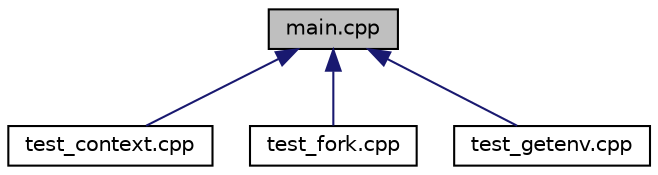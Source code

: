 digraph "main.cpp"
{
  edge [fontname="Helvetica",fontsize="10",labelfontname="Helvetica",labelfontsize="10"];
  node [fontname="Helvetica",fontsize="10",shape=record];
  Node1 [label="main.cpp",height=0.2,width=0.4,color="black", fillcolor="grey75", style="filled", fontcolor="black"];
  Node1 -> Node2 [dir="back",color="midnightblue",fontsize="10",style="solid",fontname="Helvetica"];
  Node2 [label="test_context.cpp",height=0.2,width=0.4,color="black", fillcolor="white", style="filled",URL="$test__context_8cpp.html",tooltip="Tests for the getenv library (context part) "];
  Node1 -> Node3 [dir="back",color="midnightblue",fontsize="10",style="solid",fontname="Helvetica"];
  Node3 [label="test_fork.cpp",height=0.2,width=0.4,color="black", fillcolor="white", style="filled",URL="$test__fork_8cpp.html",tooltip="Tests for the getenv library. "];
  Node1 -> Node4 [dir="back",color="midnightblue",fontsize="10",style="solid",fontname="Helvetica"];
  Node4 [label="test_getenv.cpp",height=0.2,width=0.4,color="black", fillcolor="white", style="filled",URL="$test__getenv_8cpp.html",tooltip="Tests for the getenv library. "];
}
